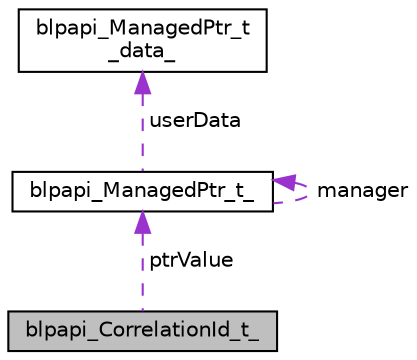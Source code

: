 digraph "blpapi_CorrelationId_t_"
{
  edge [fontname="Helvetica",fontsize="10",labelfontname="Helvetica",labelfontsize="10"];
  node [fontname="Helvetica",fontsize="10",shape=record];
  Node1 [label="blpapi_CorrelationId_t_",height=0.2,width=0.4,color="black", fillcolor="grey75", style="filled", fontcolor="black"];
  Node2 -> Node1 [dir="back",color="darkorchid3",fontsize="10",style="dashed",label=" ptrValue" ,fontname="Helvetica"];
  Node2 [label="blpapi_ManagedPtr_t_",height=0.2,width=0.4,color="black", fillcolor="white", style="filled",URL="$structblpapi___managed_ptr__t__.html"];
  Node3 -> Node2 [dir="back",color="darkorchid3",fontsize="10",style="dashed",label=" userData" ,fontname="Helvetica"];
  Node3 [label="blpapi_ManagedPtr_t\l_data_",height=0.2,width=0.4,color="black", fillcolor="white", style="filled",URL="$unionblpapi___managed_ptr__t__data__.html"];
  Node2 -> Node2 [dir="back",color="darkorchid3",fontsize="10",style="dashed",label=" manager" ,fontname="Helvetica"];
}
